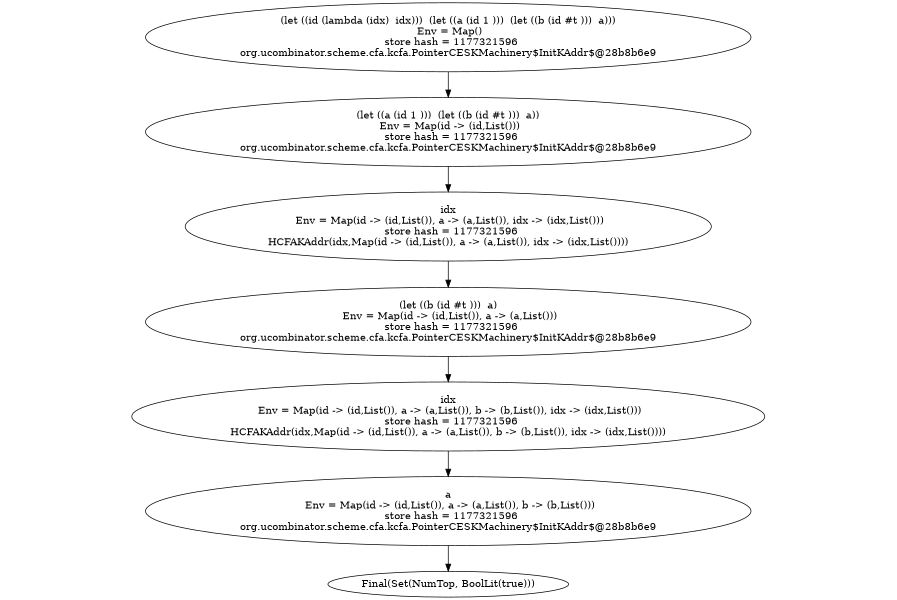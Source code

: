 digraph BST {
size="6,4" ; ratio = fill;
 "a\n Env = Map(id -> (id,List()), a -> (a,List()), b -> (b,List()))\n  store hash = 1177321596\norg.ucombinator.scheme.cfa.kcfa.PointerCESKMachinery$InitKAddr$@28b8b6e9" -> "Final(Set(NumTop, BoolLit(true)))";
"idx\n Env = Map(id -> (id,List()), a -> (a,List()), idx -> (idx,List()))\n  store hash = 1177321596\nHCFAKAddr(idx,Map(id -> (id,List()), a -> (a,List()), idx -> (idx,List())))" -> "(let ((b (id #t )))  a)\n Env = Map(id -> (id,List()), a -> (a,List()))\n  store hash = 1177321596\norg.ucombinator.scheme.cfa.kcfa.PointerCESKMachinery$InitKAddr$@28b8b6e9";
"idx\n Env = Map(id -> (id,List()), a -> (a,List()), b -> (b,List()), idx -> (idx,List()))\n  store hash = 1177321596\nHCFAKAddr(idx,Map(id -> (id,List()), a -> (a,List()), b -> (b,List()), idx -> (idx,List())))" -> "a\n Env = Map(id -> (id,List()), a -> (a,List()), b -> (b,List()))\n  store hash = 1177321596\norg.ucombinator.scheme.cfa.kcfa.PointerCESKMachinery$InitKAddr$@28b8b6e9";
"(let ((a (id 1 )))  (let ((b (id #t )))  a))\n Env = Map(id -> (id,List()))\n  store hash = 1177321596\norg.ucombinator.scheme.cfa.kcfa.PointerCESKMachinery$InitKAddr$@28b8b6e9" -> "idx\n Env = Map(id -> (id,List()), a -> (a,List()), idx -> (idx,List()))\n  store hash = 1177321596\nHCFAKAddr(idx,Map(id -> (id,List()), a -> (a,List()), idx -> (idx,List())))";
"(let ((id (lambda (idx)  idx)))  (let ((a (id 1 )))  (let ((b (id #t )))  a)))\n Env = Map()\n  store hash = 1177321596\norg.ucombinator.scheme.cfa.kcfa.PointerCESKMachinery$InitKAddr$@28b8b6e9" -> "(let ((a (id 1 )))  (let ((b (id #t )))  a))\n Env = Map(id -> (id,List()))\n  store hash = 1177321596\norg.ucombinator.scheme.cfa.kcfa.PointerCESKMachinery$InitKAddr$@28b8b6e9";
"(let ((b (id #t )))  a)\n Env = Map(id -> (id,List()), a -> (a,List()))\n  store hash = 1177321596\norg.ucombinator.scheme.cfa.kcfa.PointerCESKMachinery$InitKAddr$@28b8b6e9" -> "idx\n Env = Map(id -> (id,List()), a -> (a,List()), b -> (b,List()), idx -> (idx,List()))\n  store hash = 1177321596\nHCFAKAddr(idx,Map(id -> (id,List()), a -> (a,List()), b -> (b,List()), idx -> (idx,List())))";
}
